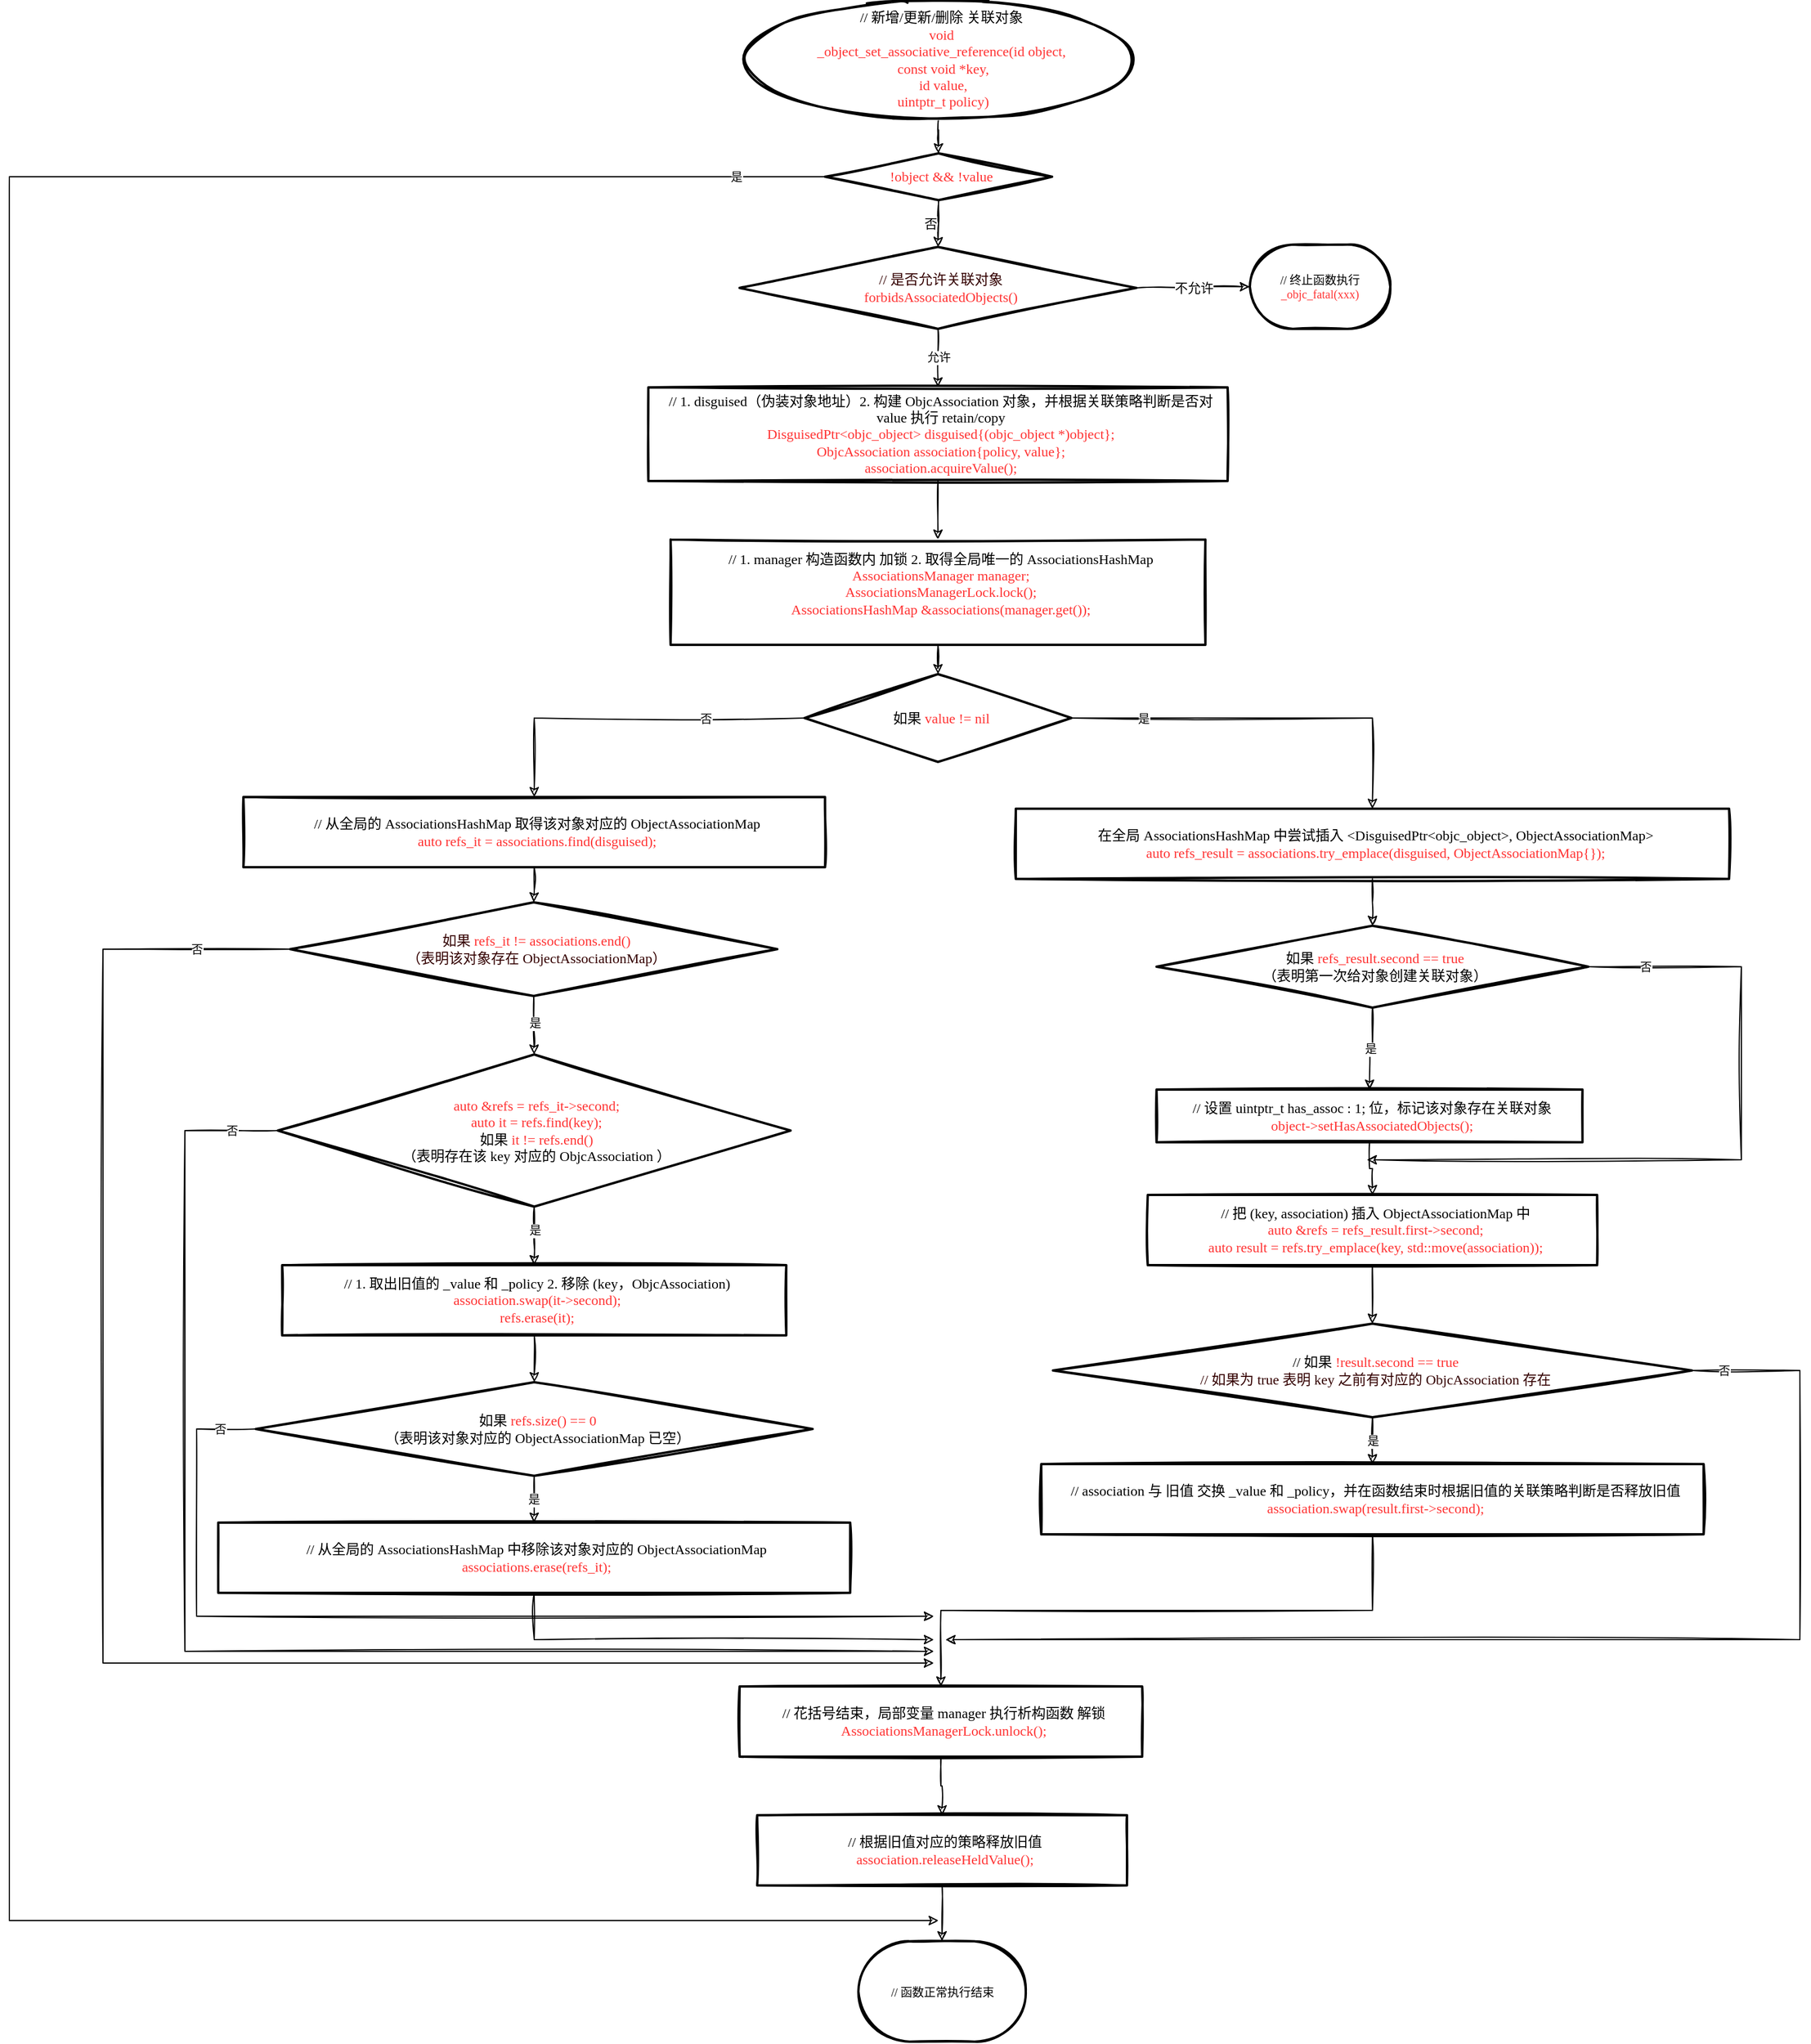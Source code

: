 <mxfile version="13.5.7" type="device"><diagram id="C5RBs43oDa-KdzZeNtuy" name="Page-1"><mxGraphModel dx="2670" dy="1422" grid="1" gridSize="10" guides="1" tooltips="1" connect="1" arrows="1" fold="1" page="1" pageScale="1" pageWidth="827" pageHeight="1169" math="0" shadow="0"><root><mxCell id="WIyWlLk6GJQsqaUBKTNV-0"/><mxCell id="WIyWlLk6GJQsqaUBKTNV-1" parent="WIyWlLk6GJQsqaUBKTNV-0"/><mxCell id="Awi-mh51eq_aU9zeXuOh-2" value="" style="edgeStyle=orthogonalEdgeStyle;rounded=0;sketch=1;orthogonalLoop=1;jettySize=auto;html=1;fontFamily=Comic Sans MS;" edge="1" parent="WIyWlLk6GJQsqaUBKTNV-1" source="Awi-mh51eq_aU9zeXuOh-0" target="Awi-mh51eq_aU9zeXuOh-1"><mxGeometry relative="1" as="geometry"/></mxCell><mxCell id="Awi-mh51eq_aU9zeXuOh-0" value="&lt;div&gt;// 新增/更新/删除 关联对象&lt;/div&gt;&lt;div&gt;&lt;font color=&quot;#ff3333&quot;&gt;void&lt;/font&gt;&lt;/div&gt;&lt;div&gt;&lt;font color=&quot;#ff3333&quot;&gt;_object_set_associative_reference(id object,&lt;/font&gt;&lt;/div&gt;&lt;div&gt;&lt;font color=&quot;#ff3333&quot;&gt;&amp;nbsp;const void *key,&lt;/font&gt;&lt;/div&gt;&lt;div&gt;&lt;font color=&quot;#ff3333&quot;&gt;&amp;nbsp;id value,&lt;/font&gt;&lt;/div&gt;&lt;div&gt;&lt;font color=&quot;#ff3333&quot;&gt;&amp;nbsp;uintptr_t policy)&lt;/font&gt;&lt;/div&gt;" style="strokeWidth=2;html=1;shape=mxgraph.flowchart.start_1;whiteSpace=wrap;sketch=1;fontFamily=Comic Sans MS;spacingLeft=5;" vertex="1" parent="WIyWlLk6GJQsqaUBKTNV-1"><mxGeometry x="246" y="10" width="336" height="100" as="geometry"/></mxCell><mxCell id="Awi-mh51eq_aU9zeXuOh-4" value="" style="edgeStyle=orthogonalEdgeStyle;rounded=0;sketch=1;orthogonalLoop=1;jettySize=auto;html=1;fontFamily=Comic Sans MS;" edge="1" parent="WIyWlLk6GJQsqaUBKTNV-1" source="Awi-mh51eq_aU9zeXuOh-1" target="Awi-mh51eq_aU9zeXuOh-3"><mxGeometry relative="1" as="geometry"/></mxCell><mxCell id="Awi-mh51eq_aU9zeXuOh-6" value="否" style="edgeLabel;html=1;align=center;verticalAlign=middle;resizable=0;points=[];fontFamily=Comic Sans MS;" vertex="1" connectable="0" parent="Awi-mh51eq_aU9zeXuOh-4"><mxGeometry x="0.012" y="-6" relative="1" as="geometry"><mxPoint x="-1" as="offset"/></mxGeometry></mxCell><mxCell id="Awi-mh51eq_aU9zeXuOh-61" value="是" style="edgeStyle=orthogonalEdgeStyle;rounded=0;sketch=1;orthogonalLoop=1;jettySize=auto;html=1;fontFamily=Comic Sans MS;fontSize=10;" edge="1" parent="WIyWlLk6GJQsqaUBKTNV-1" source="Awi-mh51eq_aU9zeXuOh-1"><mxGeometry x="-0.948" relative="1" as="geometry"><mxPoint x="414" y="1650" as="targetPoint"/><Array as="points"><mxPoint x="-380" y="160"/><mxPoint x="-380" y="1650"/></Array><mxPoint x="1" as="offset"/></mxGeometry></mxCell><mxCell id="Awi-mh51eq_aU9zeXuOh-1" value="&lt;font color=&quot;#ff3333&quot;&gt;!object &amp;amp;&amp;amp; !value&lt;/font&gt;" style="rhombus;whiteSpace=wrap;html=1;fontFamily=Comic Sans MS;strokeWidth=2;spacingLeft=5;sketch=1;" vertex="1" parent="WIyWlLk6GJQsqaUBKTNV-1"><mxGeometry x="317" y="140" width="194" height="40" as="geometry"/></mxCell><mxCell id="Awi-mh51eq_aU9zeXuOh-8" value="不允许" style="edgeStyle=orthogonalEdgeStyle;rounded=0;sketch=1;orthogonalLoop=1;jettySize=auto;html=1;entryX=0;entryY=0.5;entryDx=0;entryDy=0;entryPerimeter=0;fontFamily=Comic Sans MS;" edge="1" parent="WIyWlLk6GJQsqaUBKTNV-1" source="Awi-mh51eq_aU9zeXuOh-3" target="Awi-mh51eq_aU9zeXuOh-7"><mxGeometry relative="1" as="geometry"/></mxCell><mxCell id="Awi-mh51eq_aU9zeXuOh-10" value="" style="edgeStyle=orthogonalEdgeStyle;rounded=0;sketch=1;orthogonalLoop=1;jettySize=auto;html=1;fontFamily=Comic Sans MS;fontSize=10;" edge="1" parent="WIyWlLk6GJQsqaUBKTNV-1" source="Awi-mh51eq_aU9zeXuOh-3" target="Awi-mh51eq_aU9zeXuOh-9"><mxGeometry relative="1" as="geometry"/></mxCell><mxCell id="Awi-mh51eq_aU9zeXuOh-11" value="允许" style="edgeLabel;html=1;align=center;verticalAlign=middle;resizable=0;points=[];fontSize=10;fontFamily=Comic Sans MS;" vertex="1" connectable="0" parent="Awi-mh51eq_aU9zeXuOh-10"><mxGeometry x="-0.059" relative="1" as="geometry"><mxPoint as="offset"/></mxGeometry></mxCell><mxCell id="Awi-mh51eq_aU9zeXuOh-3" value="&lt;font color=&quot;#330000&quot;&gt;// 是否允许关联对象&lt;/font&gt;&lt;br&gt;&lt;font color=&quot;#ff3333&quot;&gt;forbidsAssociatedObjects()&lt;/font&gt;" style="rhombus;whiteSpace=wrap;html=1;fontFamily=Comic Sans MS;strokeWidth=2;spacingLeft=5;sketch=1;" vertex="1" parent="WIyWlLk6GJQsqaUBKTNV-1"><mxGeometry x="244" y="220" width="339" height="70" as="geometry"/></mxCell><mxCell id="Awi-mh51eq_aU9zeXuOh-7" value="// 终止函数执行&lt;br&gt;&lt;font color=&quot;#ff3333&quot;&gt;_objc_fatal(xxx)&lt;/font&gt;" style="strokeWidth=2;html=1;shape=mxgraph.flowchart.terminator;whiteSpace=wrap;sketch=1;fontFamily=Comic Sans MS;fontSize=10;aspect=fixed;" vertex="1" parent="WIyWlLk6GJQsqaUBKTNV-1"><mxGeometry x="680" y="218" width="120" height="72" as="geometry"/></mxCell><mxCell id="Awi-mh51eq_aU9zeXuOh-13" value="" style="edgeStyle=orthogonalEdgeStyle;rounded=0;sketch=1;orthogonalLoop=1;jettySize=auto;html=1;fontFamily=Comic Sans MS;fontSize=10;" edge="1" parent="WIyWlLk6GJQsqaUBKTNV-1" source="Awi-mh51eq_aU9zeXuOh-9" target="Awi-mh51eq_aU9zeXuOh-12"><mxGeometry relative="1" as="geometry"/></mxCell><mxCell id="Awi-mh51eq_aU9zeXuOh-9" value="&lt;div&gt;&lt;/div&gt;// 1. disguised（伪装对象地址）2. 构建 ObjcAssociation 对象，并根据关联策略判断是否对 value 执行 retain/copy&lt;div&gt;&lt;font color=&quot;#ff3333&quot;&gt;DisguisedPtr&amp;lt;objc_object&amp;gt; disguised{(objc_object *)object};&lt;/font&gt;&lt;/div&gt;&lt;div&gt;&lt;font color=&quot;#ff3333&quot;&gt;ObjcAssociation association{policy, value};&lt;/font&gt;&lt;/div&gt;&lt;div&gt;&lt;font color=&quot;#ff3333&quot;&gt;association.acquireValue();&lt;br&gt;&lt;/font&gt;&lt;/div&gt;" style="whiteSpace=wrap;html=1;fontFamily=Comic Sans MS;strokeWidth=2;spacingLeft=5;sketch=1;" vertex="1" parent="WIyWlLk6GJQsqaUBKTNV-1"><mxGeometry x="166" y="340" width="495" height="80" as="geometry"/></mxCell><mxCell id="Awi-mh51eq_aU9zeXuOh-15" value="" style="edgeStyle=orthogonalEdgeStyle;rounded=0;sketch=1;orthogonalLoop=1;jettySize=auto;html=1;fontFamily=Comic Sans MS;fontSize=10;" edge="1" parent="WIyWlLk6GJQsqaUBKTNV-1" source="Awi-mh51eq_aU9zeXuOh-12" target="Awi-mh51eq_aU9zeXuOh-14"><mxGeometry relative="1" as="geometry"/></mxCell><mxCell id="Awi-mh51eq_aU9zeXuOh-12" value="// 1. manager 构造函数内 加锁 2. 取得全局唯一的 AssociationsHashMap&lt;br&gt;&lt;font color=&quot;#ff3333&quot;&gt;AssociationsManager manager;&lt;br&gt;AssociationsManagerLock.lock();&lt;br&gt;AssociationsHashMap &amp;amp;associations(manager.get());&lt;br&gt;&lt;br&gt;&lt;/font&gt;" style="whiteSpace=wrap;html=1;fontFamily=Comic Sans MS;strokeWidth=2;spacingLeft=5;sketch=1;" vertex="1" parent="WIyWlLk6GJQsqaUBKTNV-1"><mxGeometry x="185" y="470" width="457" height="90" as="geometry"/></mxCell><mxCell id="Awi-mh51eq_aU9zeXuOh-17" value="是" style="edgeStyle=orthogonalEdgeStyle;rounded=0;sketch=1;orthogonalLoop=1;jettySize=auto;html=1;fontFamily=Comic Sans MS;fontSize=10;exitX=1;exitY=0.5;exitDx=0;exitDy=0;" edge="1" parent="WIyWlLk6GJQsqaUBKTNV-1" source="Awi-mh51eq_aU9zeXuOh-14" target="Awi-mh51eq_aU9zeXuOh-16"><mxGeometry x="-0.636" relative="1" as="geometry"><mxPoint as="offset"/></mxGeometry></mxCell><mxCell id="Awi-mh51eq_aU9zeXuOh-36" value="" style="edgeStyle=orthogonalEdgeStyle;rounded=0;sketch=1;orthogonalLoop=1;jettySize=auto;html=1;fontFamily=Comic Sans MS;fontSize=10;exitX=0;exitY=0.5;exitDx=0;exitDy=0;" edge="1" parent="WIyWlLk6GJQsqaUBKTNV-1" source="Awi-mh51eq_aU9zeXuOh-14" target="Awi-mh51eq_aU9zeXuOh-35"><mxGeometry relative="1" as="geometry"/></mxCell><mxCell id="Awi-mh51eq_aU9zeXuOh-37" value="否" style="edgeLabel;html=1;align=center;verticalAlign=middle;resizable=0;points=[];fontSize=10;fontFamily=Comic Sans MS;" vertex="1" connectable="0" parent="Awi-mh51eq_aU9zeXuOh-36"><mxGeometry x="-0.435" relative="1" as="geometry"><mxPoint as="offset"/></mxGeometry></mxCell><mxCell id="Awi-mh51eq_aU9zeXuOh-14" value="如果 &lt;font color=&quot;#ff3333&quot;&gt;value != nil&lt;/font&gt;" style="rhombus;whiteSpace=wrap;html=1;fontFamily=Comic Sans MS;strokeWidth=2;spacingLeft=5;sketch=1;" vertex="1" parent="WIyWlLk6GJQsqaUBKTNV-1"><mxGeometry x="299.5" y="585" width="228" height="75" as="geometry"/></mxCell><mxCell id="Awi-mh51eq_aU9zeXuOh-19" value="" style="edgeStyle=orthogonalEdgeStyle;rounded=0;sketch=1;orthogonalLoop=1;jettySize=auto;html=1;fontFamily=Comic Sans MS;fontSize=10;" edge="1" parent="WIyWlLk6GJQsqaUBKTNV-1" source="Awi-mh51eq_aU9zeXuOh-16" target="Awi-mh51eq_aU9zeXuOh-18"><mxGeometry relative="1" as="geometry"/></mxCell><mxCell id="Awi-mh51eq_aU9zeXuOh-16" value="在全局 AssociationsHashMap 中尝试插入 &amp;lt;DisguisedPtr&amp;lt;objc_object&amp;gt;, ObjectAssociationMap&amp;gt;&lt;br&gt;&lt;font color=&quot;#ff3333&quot;&gt;auto refs_result = associations.try_emplace(disguised, ObjectAssociationMap{});&lt;/font&gt;" style="whiteSpace=wrap;html=1;fontFamily=Comic Sans MS;strokeWidth=2;spacingLeft=5;sketch=1;" vertex="1" parent="WIyWlLk6GJQsqaUBKTNV-1"><mxGeometry x="480" y="700" width="609.5" height="60" as="geometry"/></mxCell><mxCell id="Awi-mh51eq_aU9zeXuOh-21" value="是" style="edgeStyle=orthogonalEdgeStyle;rounded=0;sketch=1;orthogonalLoop=1;jettySize=auto;html=1;fontFamily=Comic Sans MS;fontSize=10;" edge="1" parent="WIyWlLk6GJQsqaUBKTNV-1" source="Awi-mh51eq_aU9zeXuOh-18" target="Awi-mh51eq_aU9zeXuOh-20"><mxGeometry relative="1" as="geometry"/></mxCell><mxCell id="Awi-mh51eq_aU9zeXuOh-32" value="否" style="edgeStyle=orthogonalEdgeStyle;rounded=0;sketch=1;orthogonalLoop=1;jettySize=auto;html=1;fontFamily=Comic Sans MS;fontSize=10;exitX=1;exitY=0.5;exitDx=0;exitDy=0;" edge="1" parent="WIyWlLk6GJQsqaUBKTNV-1" source="Awi-mh51eq_aU9zeXuOh-18"><mxGeometry x="-0.842" relative="1" as="geometry"><mxPoint x="780" y="1000" as="targetPoint"/><Array as="points"><mxPoint x="1100" y="835"/><mxPoint x="1100" y="1000"/></Array><mxPoint as="offset"/></mxGeometry></mxCell><mxCell id="Awi-mh51eq_aU9zeXuOh-18" value="如果&amp;nbsp;&lt;font color=&quot;#ff3333&quot;&gt;refs_result.second == true&lt;/font&gt;&lt;br&gt;（表明第一次给对象创建关联对象）" style="rhombus;whiteSpace=wrap;html=1;fontFamily=Comic Sans MS;strokeWidth=2;spacingLeft=5;sketch=1;" vertex="1" parent="WIyWlLk6GJQsqaUBKTNV-1"><mxGeometry x="600.25" y="800" width="369" height="70" as="geometry"/></mxCell><mxCell id="Awi-mh51eq_aU9zeXuOh-23" value="" style="edgeStyle=orthogonalEdgeStyle;rounded=0;sketch=1;orthogonalLoop=1;jettySize=auto;html=1;fontFamily=Comic Sans MS;fontSize=10;" edge="1" parent="WIyWlLk6GJQsqaUBKTNV-1" source="Awi-mh51eq_aU9zeXuOh-20" target="Awi-mh51eq_aU9zeXuOh-22"><mxGeometry relative="1" as="geometry"/></mxCell><mxCell id="Awi-mh51eq_aU9zeXuOh-20" value="// 设置 uintptr_t has_assoc : 1; 位，标记该对象存在关联对象&lt;br&gt;&lt;font color=&quot;#ff3333&quot;&gt;object-&amp;gt;setHasAssociatedObjects();&lt;/font&gt;" style="whiteSpace=wrap;html=1;fontFamily=Comic Sans MS;strokeWidth=2;spacingLeft=5;sketch=1;" vertex="1" parent="WIyWlLk6GJQsqaUBKTNV-1"><mxGeometry x="600.25" y="940" width="364" height="45" as="geometry"/></mxCell><mxCell id="Awi-mh51eq_aU9zeXuOh-26" value="" style="edgeStyle=orthogonalEdgeStyle;rounded=0;sketch=1;orthogonalLoop=1;jettySize=auto;html=1;fontFamily=Comic Sans MS;fontSize=10;" edge="1" parent="WIyWlLk6GJQsqaUBKTNV-1" source="Awi-mh51eq_aU9zeXuOh-22" target="Awi-mh51eq_aU9zeXuOh-25"><mxGeometry relative="1" as="geometry"/></mxCell><mxCell id="Awi-mh51eq_aU9zeXuOh-22" value="&lt;div&gt;// 把 (key, association) 插入 ObjectAssociationMap 中&lt;/div&gt;&lt;div&gt;&lt;font color=&quot;#ff3333&quot;&gt;auto &amp;amp;refs = refs_result.first-&amp;gt;second;&lt;/font&gt;&lt;/div&gt;&lt;div&gt;&lt;font color=&quot;#ff3333&quot;&gt;auto result = refs.try_emplace(key, std::move(association));&lt;/font&gt;&lt;/div&gt;" style="whiteSpace=wrap;html=1;fontFamily=Comic Sans MS;strokeWidth=2;spacingLeft=5;sketch=1;" vertex="1" parent="WIyWlLk6GJQsqaUBKTNV-1"><mxGeometry x="592.75" y="1030" width="384" height="60" as="geometry"/></mxCell><mxCell id="Awi-mh51eq_aU9zeXuOh-28" value="是" style="edgeStyle=orthogonalEdgeStyle;rounded=0;sketch=1;orthogonalLoop=1;jettySize=auto;html=1;fontFamily=Comic Sans MS;fontSize=10;" edge="1" parent="WIyWlLk6GJQsqaUBKTNV-1" source="Awi-mh51eq_aU9zeXuOh-25" target="Awi-mh51eq_aU9zeXuOh-27"><mxGeometry relative="1" as="geometry"/></mxCell><mxCell id="Awi-mh51eq_aU9zeXuOh-33" style="edgeStyle=orthogonalEdgeStyle;rounded=0;sketch=1;orthogonalLoop=1;jettySize=auto;html=1;fontFamily=Comic Sans MS;fontSize=10;" edge="1" parent="WIyWlLk6GJQsqaUBKTNV-1" source="Awi-mh51eq_aU9zeXuOh-25"><mxGeometry relative="1" as="geometry"><mxPoint x="420" y="1410" as="targetPoint"/><Array as="points"><mxPoint x="1150" y="1180"/><mxPoint x="1150" y="1410"/></Array></mxGeometry></mxCell><mxCell id="Awi-mh51eq_aU9zeXuOh-34" value="否" style="edgeLabel;html=1;align=center;verticalAlign=middle;resizable=0;points=[];fontSize=10;fontFamily=Comic Sans MS;" vertex="1" connectable="0" parent="Awi-mh51eq_aU9zeXuOh-33"><mxGeometry x="-0.947" y="-3" relative="1" as="geometry"><mxPoint x="-0.91" y="-3" as="offset"/></mxGeometry></mxCell><mxCell id="Awi-mh51eq_aU9zeXuOh-25" value="// 如果&amp;nbsp;&lt;font color=&quot;#ff3333&quot;&gt;!result.second == true&lt;/font&gt;&lt;br&gt;&lt;font color=&quot;#330000&quot;&gt;// 如果为 true 表明 key 之前有对应的 ObjcAssociation 存在&lt;/font&gt;" style="rhombus;whiteSpace=wrap;html=1;fontFamily=Comic Sans MS;strokeWidth=2;spacingLeft=5;sketch=1;" vertex="1" parent="WIyWlLk6GJQsqaUBKTNV-1"><mxGeometry x="511.75" y="1140" width="546" height="80" as="geometry"/></mxCell><mxCell id="Awi-mh51eq_aU9zeXuOh-30" value="" style="edgeStyle=orthogonalEdgeStyle;rounded=0;sketch=1;orthogonalLoop=1;jettySize=auto;html=1;fontFamily=Comic Sans MS;fontSize=10;" edge="1" parent="WIyWlLk6GJQsqaUBKTNV-1" source="Awi-mh51eq_aU9zeXuOh-27" target="Awi-mh51eq_aU9zeXuOh-29"><mxGeometry relative="1" as="geometry"/></mxCell><mxCell id="Awi-mh51eq_aU9zeXuOh-27" value="// association 与 旧值 交换 _value 和 _policy，并在函数结束时根据旧值的关联策略判断是否释放旧值&lt;br&gt;&lt;font color=&quot;#ff3333&quot;&gt;association.swap(result.first-&amp;gt;second);&lt;/font&gt;" style="whiteSpace=wrap;html=1;fontFamily=Comic Sans MS;strokeWidth=2;spacingLeft=5;sketch=1;" vertex="1" parent="WIyWlLk6GJQsqaUBKTNV-1"><mxGeometry x="501.75" y="1260" width="566" height="60" as="geometry"/></mxCell><mxCell id="Awi-mh51eq_aU9zeXuOh-58" value="" style="edgeStyle=orthogonalEdgeStyle;rounded=0;sketch=1;orthogonalLoop=1;jettySize=auto;html=1;fontFamily=Comic Sans MS;fontSize=10;" edge="1" parent="WIyWlLk6GJQsqaUBKTNV-1" source="Awi-mh51eq_aU9zeXuOh-29" target="Awi-mh51eq_aU9zeXuOh-57"><mxGeometry relative="1" as="geometry"/></mxCell><mxCell id="Awi-mh51eq_aU9zeXuOh-29" value="// 花括号结束，局部变量 manager 执行析构函数 解锁&lt;br&gt;&lt;font color=&quot;#ff3333&quot;&gt;AssociationsManagerLock.unlock();&lt;/font&gt;" style="whiteSpace=wrap;html=1;fontFamily=Comic Sans MS;strokeWidth=2;spacingLeft=5;sketch=1;" vertex="1" parent="WIyWlLk6GJQsqaUBKTNV-1"><mxGeometry x="244" y="1450" width="344" height="60" as="geometry"/></mxCell><mxCell id="Awi-mh51eq_aU9zeXuOh-39" value="" style="edgeStyle=orthogonalEdgeStyle;rounded=0;sketch=1;orthogonalLoop=1;jettySize=auto;html=1;fontFamily=Comic Sans MS;fontSize=10;" edge="1" parent="WIyWlLk6GJQsqaUBKTNV-1" source="Awi-mh51eq_aU9zeXuOh-35" target="Awi-mh51eq_aU9zeXuOh-38"><mxGeometry relative="1" as="geometry"/></mxCell><mxCell id="Awi-mh51eq_aU9zeXuOh-35" value="// 从全局的&amp;nbsp;AssociationsHashMap 取得该对象对应的&amp;nbsp;ObjectAssociationMap&lt;br&gt;&lt;font color=&quot;#ff3333&quot;&gt;auto refs_it = associations.find(disguised);&lt;/font&gt;" style="whiteSpace=wrap;html=1;fontFamily=Comic Sans MS;strokeWidth=2;spacingLeft=5;sketch=1;" vertex="1" parent="WIyWlLk6GJQsqaUBKTNV-1"><mxGeometry x="-180" y="690" width="497" height="60" as="geometry"/></mxCell><mxCell id="Awi-mh51eq_aU9zeXuOh-43" value="" style="edgeStyle=orthogonalEdgeStyle;rounded=0;sketch=1;orthogonalLoop=1;jettySize=auto;html=1;fontFamily=Comic Sans MS;fontSize=10;" edge="1" parent="WIyWlLk6GJQsqaUBKTNV-1" source="Awi-mh51eq_aU9zeXuOh-38" target="Awi-mh51eq_aU9zeXuOh-42"><mxGeometry relative="1" as="geometry"/></mxCell><mxCell id="Awi-mh51eq_aU9zeXuOh-44" value="是" style="edgeLabel;html=1;align=center;verticalAlign=middle;resizable=0;points=[];fontSize=10;fontFamily=Comic Sans MS;" vertex="1" connectable="0" parent="Awi-mh51eq_aU9zeXuOh-43"><mxGeometry x="0.007" y="11" relative="1" as="geometry"><mxPoint x="-10.95" y="-2" as="offset"/></mxGeometry></mxCell><mxCell id="Awi-mh51eq_aU9zeXuOh-53" style="edgeStyle=orthogonalEdgeStyle;rounded=0;sketch=1;orthogonalLoop=1;jettySize=auto;html=1;fontFamily=Comic Sans MS;fontSize=10;" edge="1" parent="WIyWlLk6GJQsqaUBKTNV-1" source="Awi-mh51eq_aU9zeXuOh-38"><mxGeometry relative="1" as="geometry"><mxPoint x="410" y="1430" as="targetPoint"/><Array as="points"><mxPoint x="-300" y="820"/><mxPoint x="-300" y="1430"/></Array></mxGeometry></mxCell><mxCell id="Awi-mh51eq_aU9zeXuOh-54" value="否" style="edgeLabel;html=1;align=center;verticalAlign=middle;resizable=0;points=[];fontSize=10;fontFamily=Comic Sans MS;" vertex="1" connectable="0" parent="Awi-mh51eq_aU9zeXuOh-53"><mxGeometry x="-0.892" y="1" relative="1" as="geometry"><mxPoint y="-1" as="offset"/></mxGeometry></mxCell><mxCell id="Awi-mh51eq_aU9zeXuOh-38" value="&lt;font color=&quot;#330000&quot;&gt;如果 &lt;/font&gt;&lt;font color=&quot;#ff3333&quot;&gt;refs_it != associations.end()&lt;/font&gt;&lt;br&gt;&lt;font color=&quot;#330000&quot;&gt;（表明该对象存在&amp;nbsp;ObjectAssociationMap）&lt;/font&gt;" style="rhombus;whiteSpace=wrap;html=1;fontFamily=Comic Sans MS;strokeWidth=2;spacingLeft=5;sketch=1;" vertex="1" parent="WIyWlLk6GJQsqaUBKTNV-1"><mxGeometry x="-140" y="780" width="416.18" height="80" as="geometry"/></mxCell><mxCell id="Awi-mh51eq_aU9zeXuOh-46" value="" style="edgeStyle=orthogonalEdgeStyle;rounded=0;sketch=1;orthogonalLoop=1;jettySize=auto;html=1;fontFamily=Comic Sans MS;fontSize=10;" edge="1" parent="WIyWlLk6GJQsqaUBKTNV-1" source="Awi-mh51eq_aU9zeXuOh-42" target="Awi-mh51eq_aU9zeXuOh-45"><mxGeometry relative="1" as="geometry"/></mxCell><mxCell id="Awi-mh51eq_aU9zeXuOh-47" value="是" style="edgeLabel;html=1;align=center;verticalAlign=middle;resizable=0;points=[];fontSize=10;fontFamily=Comic Sans MS;" vertex="1" connectable="0" parent="Awi-mh51eq_aU9zeXuOh-46"><mxGeometry x="0.111" relative="1" as="geometry"><mxPoint x="0.02" y="-8.23" as="offset"/></mxGeometry></mxCell><mxCell id="Awi-mh51eq_aU9zeXuOh-55" value="否" style="edgeStyle=orthogonalEdgeStyle;rounded=0;sketch=1;orthogonalLoop=1;jettySize=auto;html=1;fontFamily=Comic Sans MS;fontSize=10;" edge="1" parent="WIyWlLk6GJQsqaUBKTNV-1" source="Awi-mh51eq_aU9zeXuOh-42"><mxGeometry x="-0.932" relative="1" as="geometry"><mxPoint x="410" y="1420" as="targetPoint"/><Array as="points"><mxPoint x="-230" y="975"/><mxPoint x="-230" y="1420"/><mxPoint x="400" y="1420"/></Array><mxPoint as="offset"/></mxGeometry></mxCell><mxCell id="Awi-mh51eq_aU9zeXuOh-42" value="&lt;div&gt;&lt;font color=&quot;#ff3333&quot;&gt;auto &amp;amp;refs = refs_it-&amp;gt;second;&lt;/font&gt;&lt;/div&gt;&lt;div&gt;&lt;font color=&quot;#ff3333&quot;&gt;auto it = refs.find(key);&lt;/font&gt;&lt;/div&gt;&lt;div&gt;如果 &lt;font color=&quot;#ff3333&quot;&gt;it != refs.end()&lt;/font&gt;&lt;/div&gt;&lt;div&gt;（表明存在该 key 对应的 ObjcAssociation ）&lt;/div&gt;" style="rhombus;whiteSpace=wrap;html=1;fontFamily=Comic Sans MS;strokeWidth=2;spacingLeft=5;sketch=1;" vertex="1" parent="WIyWlLk6GJQsqaUBKTNV-1"><mxGeometry x="-150.56" y="910" width="438.12" height="130" as="geometry"/></mxCell><mxCell id="Awi-mh51eq_aU9zeXuOh-49" value="" style="edgeStyle=orthogonalEdgeStyle;rounded=0;sketch=1;orthogonalLoop=1;jettySize=auto;html=1;fontFamily=Comic Sans MS;fontSize=10;" edge="1" parent="WIyWlLk6GJQsqaUBKTNV-1" source="Awi-mh51eq_aU9zeXuOh-45" target="Awi-mh51eq_aU9zeXuOh-48"><mxGeometry relative="1" as="geometry"/></mxCell><mxCell id="Awi-mh51eq_aU9zeXuOh-45" value="&lt;div&gt;// 1. 取出旧值的 _value 和 _policy 2. 移除 (key，ObjcAssociation)&lt;/div&gt;&lt;div&gt;&lt;font color=&quot;#ff3333&quot;&gt;association.swap(it-&amp;gt;second);&lt;/font&gt;&lt;/div&gt;&lt;div&gt;&lt;font color=&quot;#ff3333&quot;&gt;refs.erase(it);&lt;/font&gt;&lt;/div&gt;" style="whiteSpace=wrap;html=1;fontFamily=Comic Sans MS;strokeWidth=2;spacingLeft=5;sketch=1;" vertex="1" parent="WIyWlLk6GJQsqaUBKTNV-1"><mxGeometry x="-146.88" y="1090" width="430.75" height="60" as="geometry"/></mxCell><mxCell id="Awi-mh51eq_aU9zeXuOh-51" value="是" style="edgeStyle=orthogonalEdgeStyle;rounded=0;sketch=1;orthogonalLoop=1;jettySize=auto;html=1;fontFamily=Comic Sans MS;fontSize=10;" edge="1" parent="WIyWlLk6GJQsqaUBKTNV-1" source="Awi-mh51eq_aU9zeXuOh-48" target="Awi-mh51eq_aU9zeXuOh-50"><mxGeometry relative="1" as="geometry"/></mxCell><mxCell id="Awi-mh51eq_aU9zeXuOh-56" value="否" style="edgeStyle=orthogonalEdgeStyle;rounded=0;sketch=1;orthogonalLoop=1;jettySize=auto;html=1;fontFamily=Comic Sans MS;fontSize=10;" edge="1" parent="WIyWlLk6GJQsqaUBKTNV-1" source="Awi-mh51eq_aU9zeXuOh-48"><mxGeometry x="-0.927" relative="1" as="geometry"><mxPoint x="410" y="1390" as="targetPoint"/><Array as="points"><mxPoint x="-220" y="1230"/><mxPoint x="-220" y="1390"/></Array><mxPoint as="offset"/></mxGeometry></mxCell><mxCell id="Awi-mh51eq_aU9zeXuOh-48" value="如果 &lt;font color=&quot;#ff3333&quot;&gt;refs.size() == 0&lt;/font&gt;&lt;br&gt;（表明该对象对应的 ObjectAssociationMap 已空）" style="rhombus;whiteSpace=wrap;html=1;fontFamily=Comic Sans MS;strokeWidth=2;spacingLeft=5;sketch=1;" vertex="1" parent="WIyWlLk6GJQsqaUBKTNV-1"><mxGeometry x="-169.39" y="1190" width="475.76" height="80" as="geometry"/></mxCell><mxCell id="Awi-mh51eq_aU9zeXuOh-52" style="edgeStyle=orthogonalEdgeStyle;rounded=0;sketch=1;orthogonalLoop=1;jettySize=auto;html=1;fontFamily=Comic Sans MS;fontSize=10;" edge="1" parent="WIyWlLk6GJQsqaUBKTNV-1" source="Awi-mh51eq_aU9zeXuOh-50"><mxGeometry relative="1" as="geometry"><mxPoint x="410" y="1410" as="targetPoint"/><Array as="points"><mxPoint x="68" y="1410"/></Array></mxGeometry></mxCell><mxCell id="Awi-mh51eq_aU9zeXuOh-50" value="// 从全局的 AssociationsHashMap 中移除该对象对应的 ObjectAssociationMap&lt;br&gt;&lt;font color=&quot;#ff3333&quot;&gt;associations.erase(refs_it);&lt;/font&gt;" style="whiteSpace=wrap;html=1;fontFamily=Comic Sans MS;strokeWidth=2;spacingLeft=5;sketch=1;" vertex="1" parent="WIyWlLk6GJQsqaUBKTNV-1"><mxGeometry x="-201.51" y="1310" width="540" height="60" as="geometry"/></mxCell><mxCell id="Awi-mh51eq_aU9zeXuOh-60" style="edgeStyle=orthogonalEdgeStyle;rounded=0;sketch=1;orthogonalLoop=1;jettySize=auto;html=1;entryX=0.5;entryY=0;entryDx=0;entryDy=0;entryPerimeter=0;fontFamily=Comic Sans MS;fontSize=10;" edge="1" parent="WIyWlLk6GJQsqaUBKTNV-1" source="Awi-mh51eq_aU9zeXuOh-57" target="Awi-mh51eq_aU9zeXuOh-59"><mxGeometry relative="1" as="geometry"/></mxCell><mxCell id="Awi-mh51eq_aU9zeXuOh-57" value="// 根据旧值对应的策略释放旧值&lt;br&gt;&lt;font color=&quot;#ff3333&quot;&gt;association.releaseHeldValue();&lt;/font&gt;" style="whiteSpace=wrap;html=1;fontFamily=Comic Sans MS;strokeWidth=2;spacingLeft=5;sketch=1;" vertex="1" parent="WIyWlLk6GJQsqaUBKTNV-1"><mxGeometry x="259" y="1560" width="316" height="60" as="geometry"/></mxCell><mxCell id="Awi-mh51eq_aU9zeXuOh-59" value="// 函数正常执行结束" style="strokeWidth=2;html=1;shape=mxgraph.flowchart.terminator;whiteSpace=wrap;sketch=1;fontFamily=Comic Sans MS;fontSize=10;aspect=fixed;" vertex="1" parent="WIyWlLk6GJQsqaUBKTNV-1"><mxGeometry x="345.5" y="1667.7" width="143" height="85.8" as="geometry"/></mxCell></root></mxGraphModel></diagram></mxfile>